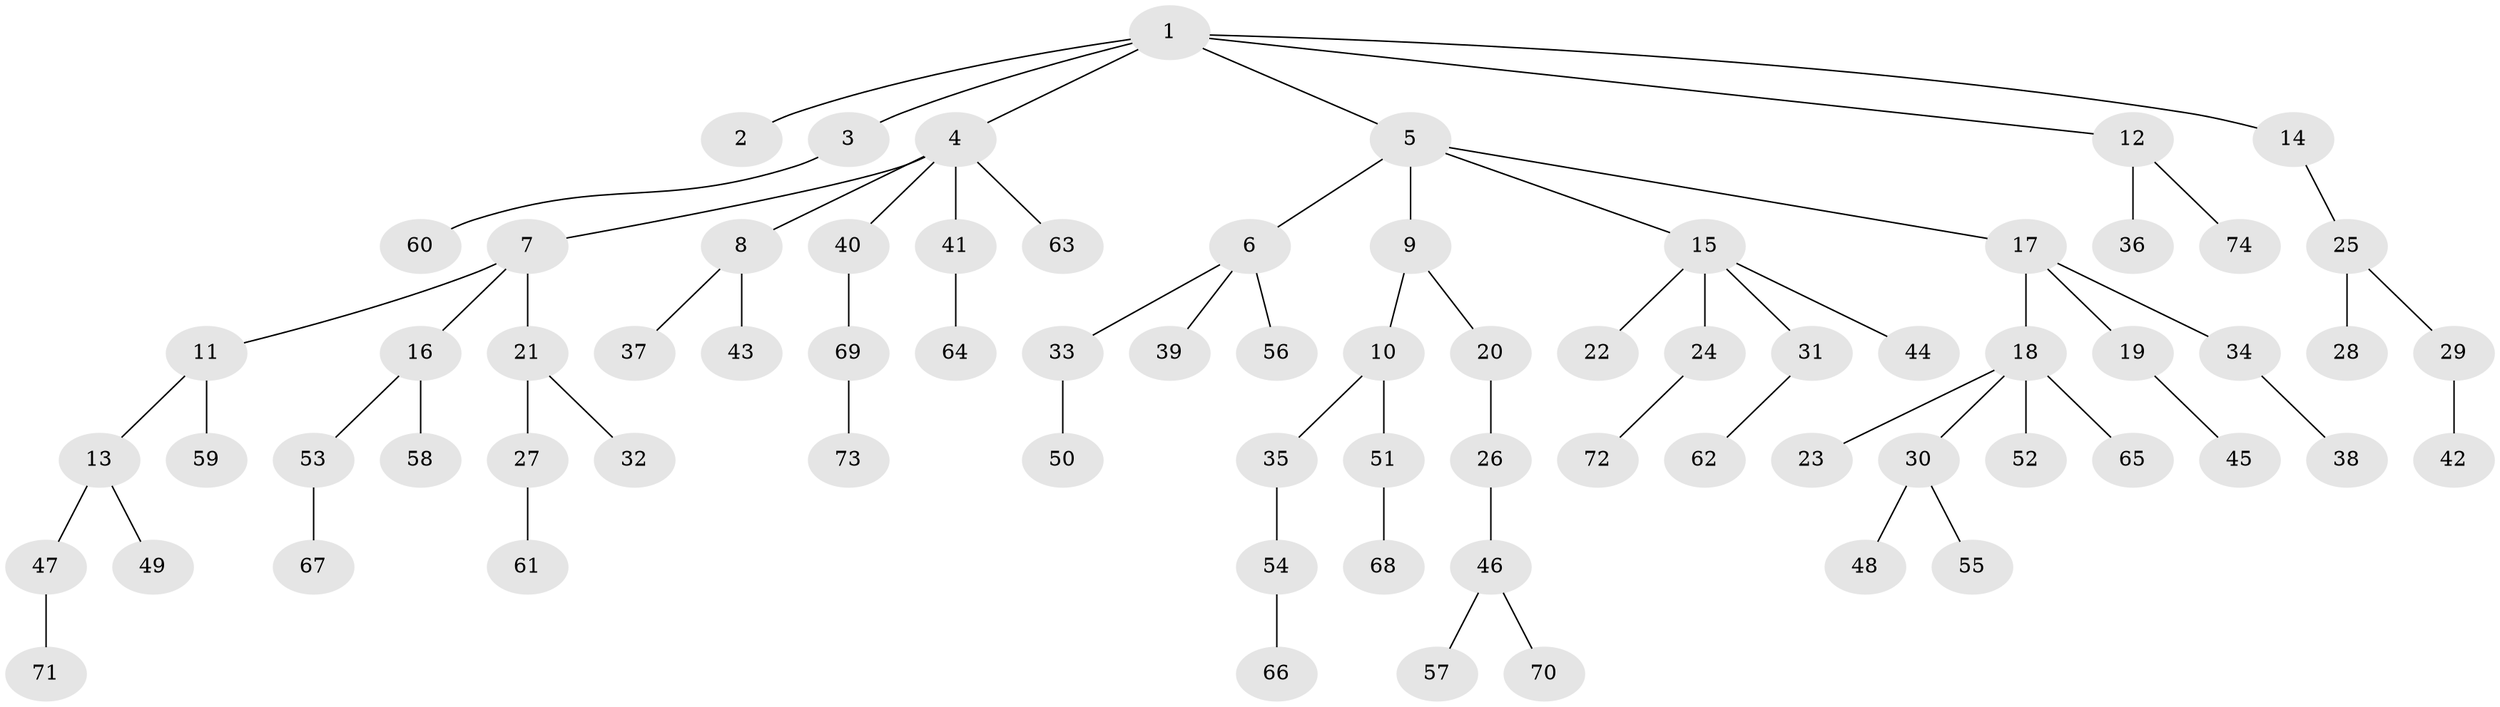 // Generated by graph-tools (version 1.1) at 2025/15/03/09/25 04:15:24]
// undirected, 74 vertices, 73 edges
graph export_dot {
graph [start="1"]
  node [color=gray90,style=filled];
  1;
  2;
  3;
  4;
  5;
  6;
  7;
  8;
  9;
  10;
  11;
  12;
  13;
  14;
  15;
  16;
  17;
  18;
  19;
  20;
  21;
  22;
  23;
  24;
  25;
  26;
  27;
  28;
  29;
  30;
  31;
  32;
  33;
  34;
  35;
  36;
  37;
  38;
  39;
  40;
  41;
  42;
  43;
  44;
  45;
  46;
  47;
  48;
  49;
  50;
  51;
  52;
  53;
  54;
  55;
  56;
  57;
  58;
  59;
  60;
  61;
  62;
  63;
  64;
  65;
  66;
  67;
  68;
  69;
  70;
  71;
  72;
  73;
  74;
  1 -- 2;
  1 -- 3;
  1 -- 4;
  1 -- 5;
  1 -- 12;
  1 -- 14;
  3 -- 60;
  4 -- 7;
  4 -- 8;
  4 -- 40;
  4 -- 41;
  4 -- 63;
  5 -- 6;
  5 -- 9;
  5 -- 15;
  5 -- 17;
  6 -- 33;
  6 -- 39;
  6 -- 56;
  7 -- 11;
  7 -- 16;
  7 -- 21;
  8 -- 37;
  8 -- 43;
  9 -- 10;
  9 -- 20;
  10 -- 35;
  10 -- 51;
  11 -- 13;
  11 -- 59;
  12 -- 36;
  12 -- 74;
  13 -- 47;
  13 -- 49;
  14 -- 25;
  15 -- 22;
  15 -- 24;
  15 -- 31;
  15 -- 44;
  16 -- 53;
  16 -- 58;
  17 -- 18;
  17 -- 19;
  17 -- 34;
  18 -- 23;
  18 -- 30;
  18 -- 52;
  18 -- 65;
  19 -- 45;
  20 -- 26;
  21 -- 27;
  21 -- 32;
  24 -- 72;
  25 -- 28;
  25 -- 29;
  26 -- 46;
  27 -- 61;
  29 -- 42;
  30 -- 48;
  30 -- 55;
  31 -- 62;
  33 -- 50;
  34 -- 38;
  35 -- 54;
  40 -- 69;
  41 -- 64;
  46 -- 57;
  46 -- 70;
  47 -- 71;
  51 -- 68;
  53 -- 67;
  54 -- 66;
  69 -- 73;
}
